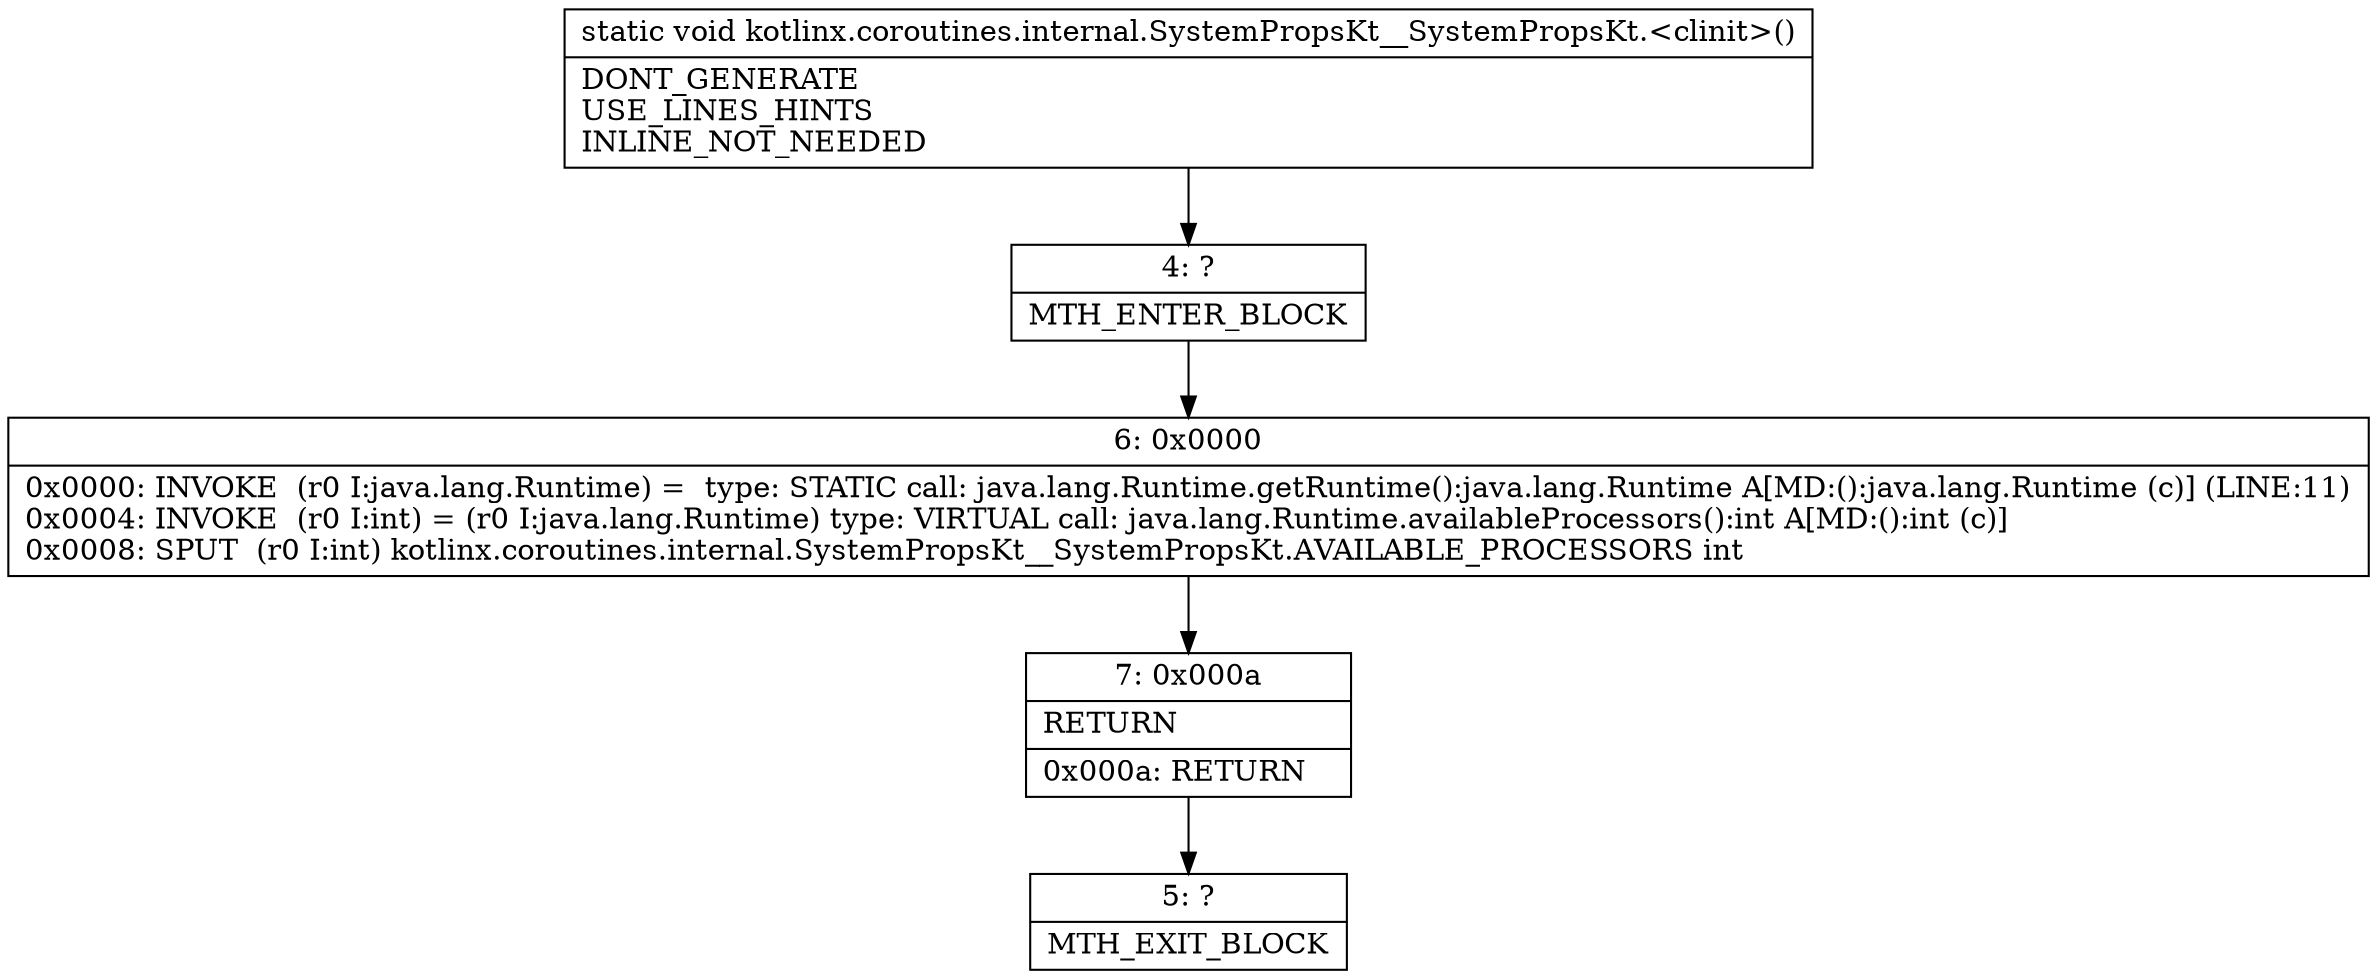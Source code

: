 digraph "CFG forkotlinx.coroutines.internal.SystemPropsKt__SystemPropsKt.\<clinit\>()V" {
Node_4 [shape=record,label="{4\:\ ?|MTH_ENTER_BLOCK\l}"];
Node_6 [shape=record,label="{6\:\ 0x0000|0x0000: INVOKE  (r0 I:java.lang.Runtime) =  type: STATIC call: java.lang.Runtime.getRuntime():java.lang.Runtime A[MD:():java.lang.Runtime (c)] (LINE:11)\l0x0004: INVOKE  (r0 I:int) = (r0 I:java.lang.Runtime) type: VIRTUAL call: java.lang.Runtime.availableProcessors():int A[MD:():int (c)]\l0x0008: SPUT  (r0 I:int) kotlinx.coroutines.internal.SystemPropsKt__SystemPropsKt.AVAILABLE_PROCESSORS int \l}"];
Node_7 [shape=record,label="{7\:\ 0x000a|RETURN\l|0x000a: RETURN   \l}"];
Node_5 [shape=record,label="{5\:\ ?|MTH_EXIT_BLOCK\l}"];
MethodNode[shape=record,label="{static void kotlinx.coroutines.internal.SystemPropsKt__SystemPropsKt.\<clinit\>()  | DONT_GENERATE\lUSE_LINES_HINTS\lINLINE_NOT_NEEDED\l}"];
MethodNode -> Node_4;Node_4 -> Node_6;
Node_6 -> Node_7;
Node_7 -> Node_5;
}

